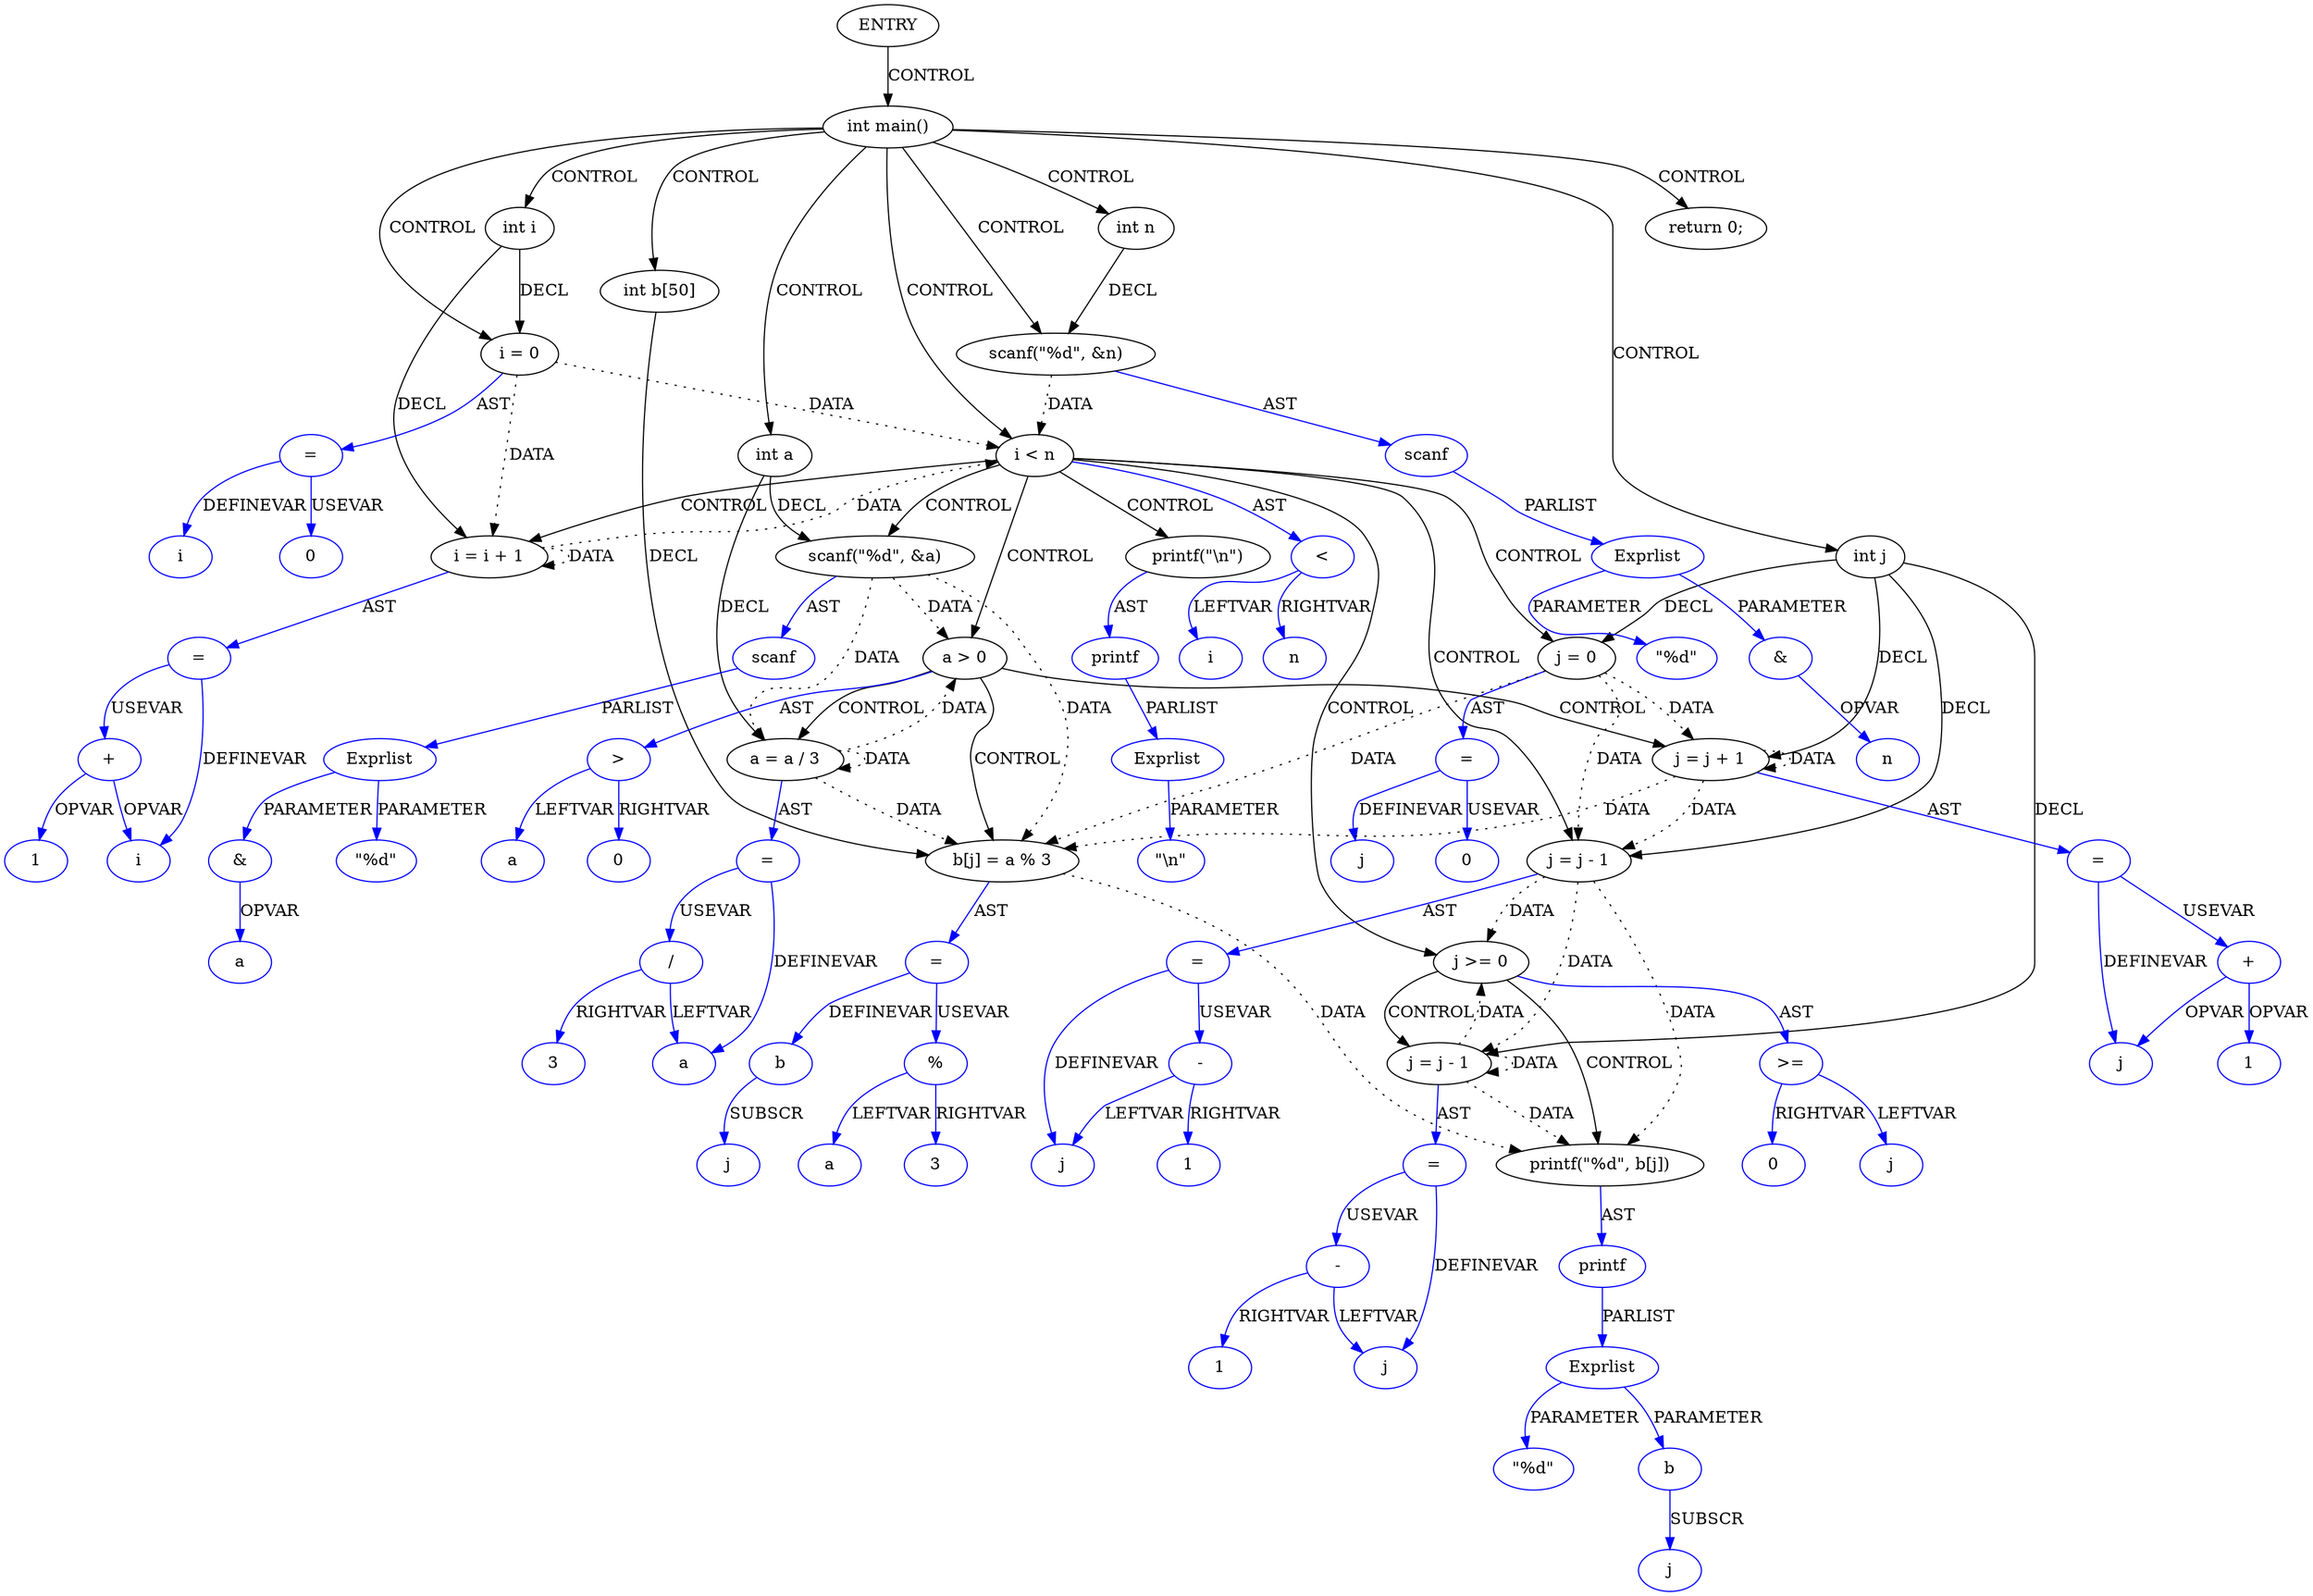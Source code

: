 digraph DotForMerge{
Node1 [label="ENTRY",type="ENTRY",coord="-1"];
Node2 [label="int main()",type="CONTROL",coord="4"];
Node4 [label="int i",type="DECL",coord="6",varname="i",vartype="int"];
Node5 [label="int j",type="DECL",coord="6",varname="j",vartype="int"];
Node6 [label="int n",type="DECL",coord="6",varname="n",vartype="int"];
Node7 [label="int a",type="DECL",coord="7",varname="a",vartype="int"];
Node8 [label="int b[50]",type="DECL",coord="8",varname="b",vartype="int[]"];
Node9 [label="scanf(\"%d\", &n)",type="CALL",coord="9"];
Node10 [label="scanf",type="FUNCNAME",coord="9",color=blue];
Node11 [label="Exprlist",type="EXPRS",coord="9",color=blue];
Node12 [label="\"%d\"",type="CONST",coord="9",color=blue];
Node13 [label="&",type="OP",coord="9",color=blue];
Node14 [label="n",type="VAR",coord="9",color=blue];
Node15 [label="i = 0",type="ASSIGN",coord="10"];
Node16 [label="=",type="ASSIGNOP",coord="10",color=blue];
Node17 [label="i",type="VAR",coord="10",color=blue];
Node18 [label="0",type="CONST",coord="10",color=blue];
Node19 [label="i < n",type="CONTROL",coord="10"];
Node22 [label="scanf(\"%d\", &a)",type="CALL",coord="12"];
Node23 [label="scanf",type="FUNCNAME",coord="12",color=blue];
Node24 [label="Exprlist",type="EXPRS",coord="12",color=blue];
Node25 [label="\"%d\"",type="CONST",coord="12",color=blue];
Node26 [label="&",type="OP",coord="12",color=blue];
Node27 [label="a",type="VAR",coord="12",color=blue];
Node28 [label="j = 0",type="ASSIGN",coord="14"];
Node29 [label="=",type="ASSIGNOP",coord="14",color=blue];
Node30 [label="j",type="VAR",coord="14",color=blue];
Node31 [label="0",type="CONST",coord="14",color=blue];
Node32 [label="a > 0",type="CONTROL",coord="15"];
Node34 [label="b[j] = a % 3",type="ASSIGN",coord="17"];
Node35 [label="=",type="ASSIGNOP",coord="17",color=blue];
Node36 [label="b",type="VAR",coord="17",color=blue];
Node37 [label="j",type="VAR",coord="17",color=blue];
Node38 [label="%",type="OP",coord="17",color=blue];
Node39 [label="a",type="VAR",coord="17",color=blue];
Node40 [label="3",type="CONST",coord="17",color=blue];
Node41 [label="a = a / 3",type="ASSIGN",coord="18"];
Node42 [label="=",type="ASSIGNOP",coord="18",color=blue];
Node43 [label="a",type="VAR",coord="18",color=blue];
Node44 [label="/",type="OP",coord="18",color=blue];
Node45 [label="3",type="CONST",coord="18",color=blue];
Node46 [label="j = j + 1",type="ASSIGN",coord="19"];
Node47 [label="=",type="ASSIGNOP",coord="19",color=blue];
Node48 [label="j",type="VAR",coord="19",color=blue];
Node49 [label="+",type="OP",coord="19",color=blue];
Node50 [label="1",type="CONST",coord="19",color=blue];
Node51 [label=">",type="OP",coord="15",color=blue];
Node52 [label="a",type="VAR",coord="15",color=blue];
Node53 [label="0",type="CONST",coord="15",color=blue];
Node54 [label="j = j - 1",type="ASSIGN",coord="21"];
Node55 [label="=",type="ASSIGNOP",coord="21",color=blue];
Node56 [label="j",type="VAR",coord="21",color=blue];
Node57 [label="-",type="OP",coord="21",color=blue];
Node58 [label="1",type="CONST",coord="21",color=blue];
Node59 [label="j >= 0",type="CONTROL",coord="22"];
Node61 [label="printf(\"%d\", b[j])",type="CALL",coord="23"];
Node62 [label="printf",type="FUNCNAME",coord="23",color=blue];
Node63 [label="Exprlist",type="EXPRS",coord="23",color=blue];
Node64 [label="\"%d\"",type="CONST",coord="23",color=blue];
Node65 [label="b",type="VAR",coord="23",color=blue];
Node66 [label="j",type="VAR",coord="23",color=blue];
Node67 [label="j = j - 1",type="ASSIGN",coord="24"];
Node68 [label="=",type="ASSIGNOP",coord="24",color=blue];
Node69 [label="j",type="VAR",coord="24",color=blue];
Node70 [label="-",type="OP",coord="24",color=blue];
Node71 [label="1",type="CONST",coord="24",color=blue];
Node72 [label=">=",type="OP",coord="22",color=blue];
Node73 [label="j",type="VAR",coord="22",color=blue];
Node74 [label="0",type="CONST",coord="22",color=blue];
Node75 [label="printf(\"\\n\")",type="CALL",coord="26"];
Node76 [label="printf",type="FUNCNAME",coord="26",color=blue];
Node77 [label="Exprlist",type="EXPRS",coord="26",color=blue];
Node78 [label="\"\\n\"",type="CONST",coord="26",color=blue];
Node79 [label="i = i + 1",type="ASSIGN",coord="10"];
Node80 [label="=",type="ASSIGNOP",coord="10",color=blue];
Node81 [label="i",type="VAR",coord="10",color=blue];
Node82 [label="+",type="OP",coord="10",color=blue];
Node83 [label="1",type="CONST",coord="10",color=blue];
Node84 [label="<",type="OP",coord="10",color=blue];
Node85 [label="i",type="VAR",coord="10",color=blue];
Node86 [label="n",type="VAR",coord="10",color=blue];
Node87 [label="return 0;",type="RETURN",coord="29"];
Node1->Node2 [label = "CONTROL" ];
Node2->Node4 [label = "CONTROL" ];
Node2->Node5 [label = "CONTROL" ];
Node2->Node6 [label = "CONTROL" ];
Node2->Node7 [label = "CONTROL" ];
Node2->Node8 [label = "CONTROL" ];
Node2->Node9 [label = "CONTROL" ];
Node2->Node15 [label = "CONTROL" ];
Node2->Node19 [label = "CONTROL" ];
Node2->Node87 [label = "CONTROL" ];
Node19->Node22 [label = "CONTROL" ];
Node19->Node28 [label = "CONTROL" ];
Node19->Node32 [label = "CONTROL" ];
Node19->Node54 [label = "CONTROL" ];
Node19->Node59 [label = "CONTROL" ];
Node19->Node75 [label = "CONTROL" ];
Node19->Node79 [label = "CONTROL" ];
Node32->Node34 [label = "CONTROL" ];
Node32->Node41 [label = "CONTROL" ];
Node32->Node46 [label = "CONTROL" ];
Node59->Node61 [label = "CONTROL" ];
Node59->Node67 [label = "CONTROL" ];
Node9->Node19 [label = "DATA", style = dotted ]
Node15->Node19 [label = "DATA", style = dotted ]
Node15->Node79 [label = "DATA", style = dotted ]
Node22->Node32 [label = "DATA", style = dotted ]
Node22->Node34 [label = "DATA", style = dotted ]
Node22->Node41 [label = "DATA", style = dotted ]
Node28->Node34 [label = "DATA", style = dotted ]
Node28->Node46 [label = "DATA", style = dotted ]
Node28->Node54 [label = "DATA", style = dotted ]
Node34->Node61 [label = "DATA", style = dotted ]
Node41->Node32 [label = "DATA", style = dotted ]
Node41->Node34 [label = "DATA", style = dotted ]
Node41->Node41 [label = "DATA", style = dotted ]
Node46->Node34 [label = "DATA", style = dotted ]
Node46->Node46 [label = "DATA", style = dotted ]
Node46->Node54 [label = "DATA", style = dotted ]
Node54->Node59 [label = "DATA", style = dotted ]
Node54->Node61 [label = "DATA", style = dotted ]
Node54->Node67 [label = "DATA", style = dotted ]
Node67->Node59 [label = "DATA", style = dotted ]
Node67->Node61 [label = "DATA", style = dotted ]
Node67->Node67 [label = "DATA", style = dotted ]
Node79->Node19 [label = "DATA", style = dotted ]
Node79->Node79 [label = "DATA", style = dotted ]
Node4->Node79 [label = "DECL"]
Node4->Node15 [label = "DECL"]
Node5->Node54 [label = "DECL"]
Node5->Node67 [label = "DECL"]
Node5->Node28 [label = "DECL"]
Node5->Node46 [label = "DECL"]
Node6->Node9 [label = "DECL"]
Node7->Node41 [label = "DECL"]
Node7->Node22 [label = "DECL"]
Node8->Node34 [label = "DECL"]
Node9->Node10 [label = "AST" color=blue]
Node10->Node11 [label = "PARLIST" color=blue]
Node11->Node12 [label = "PARAMETER" color=blue]
Node11->Node13 [label = "PARAMETER" color=blue]
Node13->Node14 [label = "OPVAR" color=blue]
Node15->Node16 [label = "AST" color=blue]
Node16->Node17 [label = "DEFINEVAR" color=blue]
Node16->Node18 [label = "USEVAR" color=blue]
Node19->Node84 [label = "AST" color=blue]
Node22->Node23 [label = "AST" color=blue]
Node23->Node24 [label = "PARLIST" color=blue]
Node24->Node25 [label = "PARAMETER" color=blue]
Node24->Node26 [label = "PARAMETER" color=blue]
Node26->Node27 [label = "OPVAR" color=blue]
Node28->Node29 [label = "AST" color=blue]
Node29->Node30 [label = "DEFINEVAR" color=blue]
Node29->Node31 [label = "USEVAR" color=blue]
Node32->Node51 [label = "AST" color=blue]
Node34->Node35 [label = "AST" color=blue]
Node35->Node36 [label = "DEFINEVAR" color=blue]
Node35->Node38 [label = "USEVAR" color=blue]
Node36->Node37 [label = "SUBSCR" color=blue]
Node38->Node39 [label = "LEFTVAR" color=blue]
Node38->Node40 [label = "RIGHTVAR" color=blue]
Node41->Node42 [label = "AST" color=blue]
Node42->Node43 [label = "DEFINEVAR" color=blue]
Node42->Node44 [label = "USEVAR" color=blue]
Node44->Node43 [label = "LEFTVAR" color=blue]
Node44->Node45 [label = "RIGHTVAR" color=blue]
Node46->Node47 [label = "AST" color=blue]
Node47->Node48 [label = "DEFINEVAR" color=blue]
Node47->Node49 [label = "USEVAR" color=blue]
Node49->Node48 [label = "OPVAR" color=blue]
Node49->Node50 [label = "OPVAR" color=blue]
Node51->Node52 [label = "LEFTVAR" color=blue]
Node51->Node53 [label = "RIGHTVAR" color=blue]
Node54->Node55 [label = "AST" color=blue]
Node55->Node56 [label = "DEFINEVAR" color=blue]
Node55->Node57 [label = "USEVAR" color=blue]
Node57->Node56 [label = "LEFTVAR" color=blue]
Node57->Node58 [label = "RIGHTVAR" color=blue]
Node59->Node72 [label = "AST" color=blue]
Node61->Node62 [label = "AST" color=blue]
Node62->Node63 [label = "PARLIST" color=blue]
Node63->Node64 [label = "PARAMETER" color=blue]
Node63->Node65 [label = "PARAMETER" color=blue]
Node65->Node66 [label = "SUBSCR" color=blue]
Node67->Node68 [label = "AST" color=blue]
Node68->Node69 [label = "DEFINEVAR" color=blue]
Node68->Node70 [label = "USEVAR" color=blue]
Node70->Node69 [label = "LEFTVAR" color=blue]
Node70->Node71 [label = "RIGHTVAR" color=blue]
Node72->Node73 [label = "LEFTVAR" color=blue]
Node72->Node74 [label = "RIGHTVAR" color=blue]
Node75->Node76 [label = "AST" color=blue]
Node76->Node77 [label = "PARLIST" color=blue]
Node77->Node78 [label = "PARAMETER" color=blue]
Node79->Node80 [label = "AST" color=blue]
Node80->Node81 [label = "DEFINEVAR" color=blue]
Node80->Node82 [label = "USEVAR" color=blue]
Node82->Node81 [label = "OPVAR" color=blue]
Node82->Node83 [label = "OPVAR" color=blue]
Node84->Node85 [label = "LEFTVAR" color=blue]
Node84->Node86 [label = "RIGHTVAR" color=blue]
}
